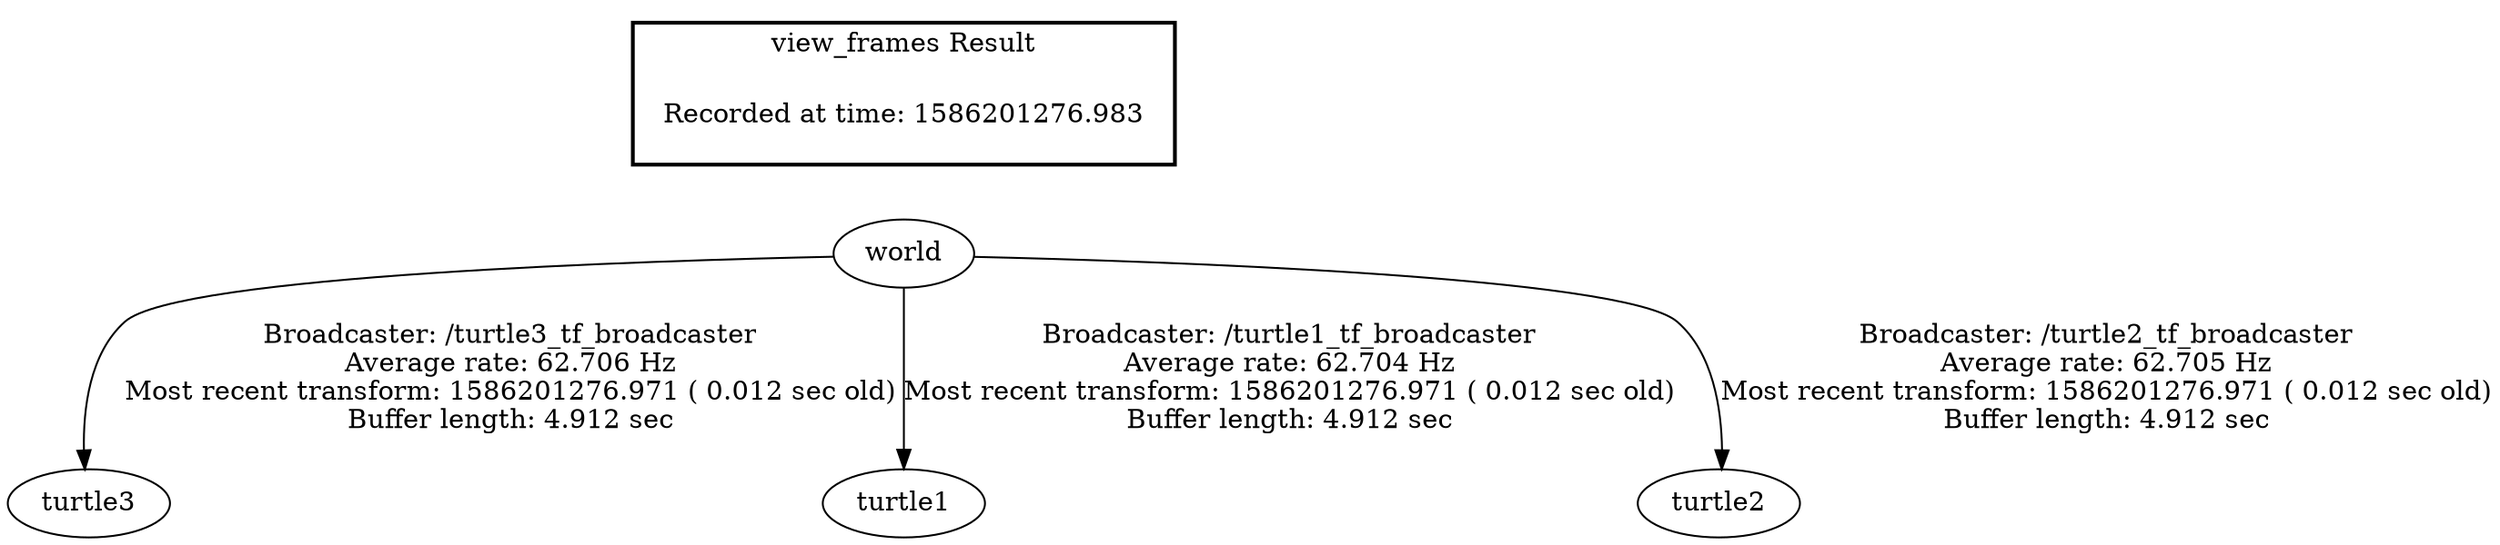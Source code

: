 digraph G {
"world" -> "turtle3"[label="Broadcaster: /turtle3_tf_broadcaster\nAverage rate: 62.706 Hz\nMost recent transform: 1586201276.971 ( 0.012 sec old)\nBuffer length: 4.912 sec\n"];
"world" -> "turtle1"[label="Broadcaster: /turtle1_tf_broadcaster\nAverage rate: 62.704 Hz\nMost recent transform: 1586201276.971 ( 0.012 sec old)\nBuffer length: 4.912 sec\n"];
"world" -> "turtle2"[label="Broadcaster: /turtle2_tf_broadcaster\nAverage rate: 62.705 Hz\nMost recent transform: 1586201276.971 ( 0.012 sec old)\nBuffer length: 4.912 sec\n"];
edge [style=invis];
 subgraph cluster_legend { style=bold; color=black; label ="view_frames Result";
"Recorded at time: 1586201276.983"[ shape=plaintext ] ;
 }->"world";
}